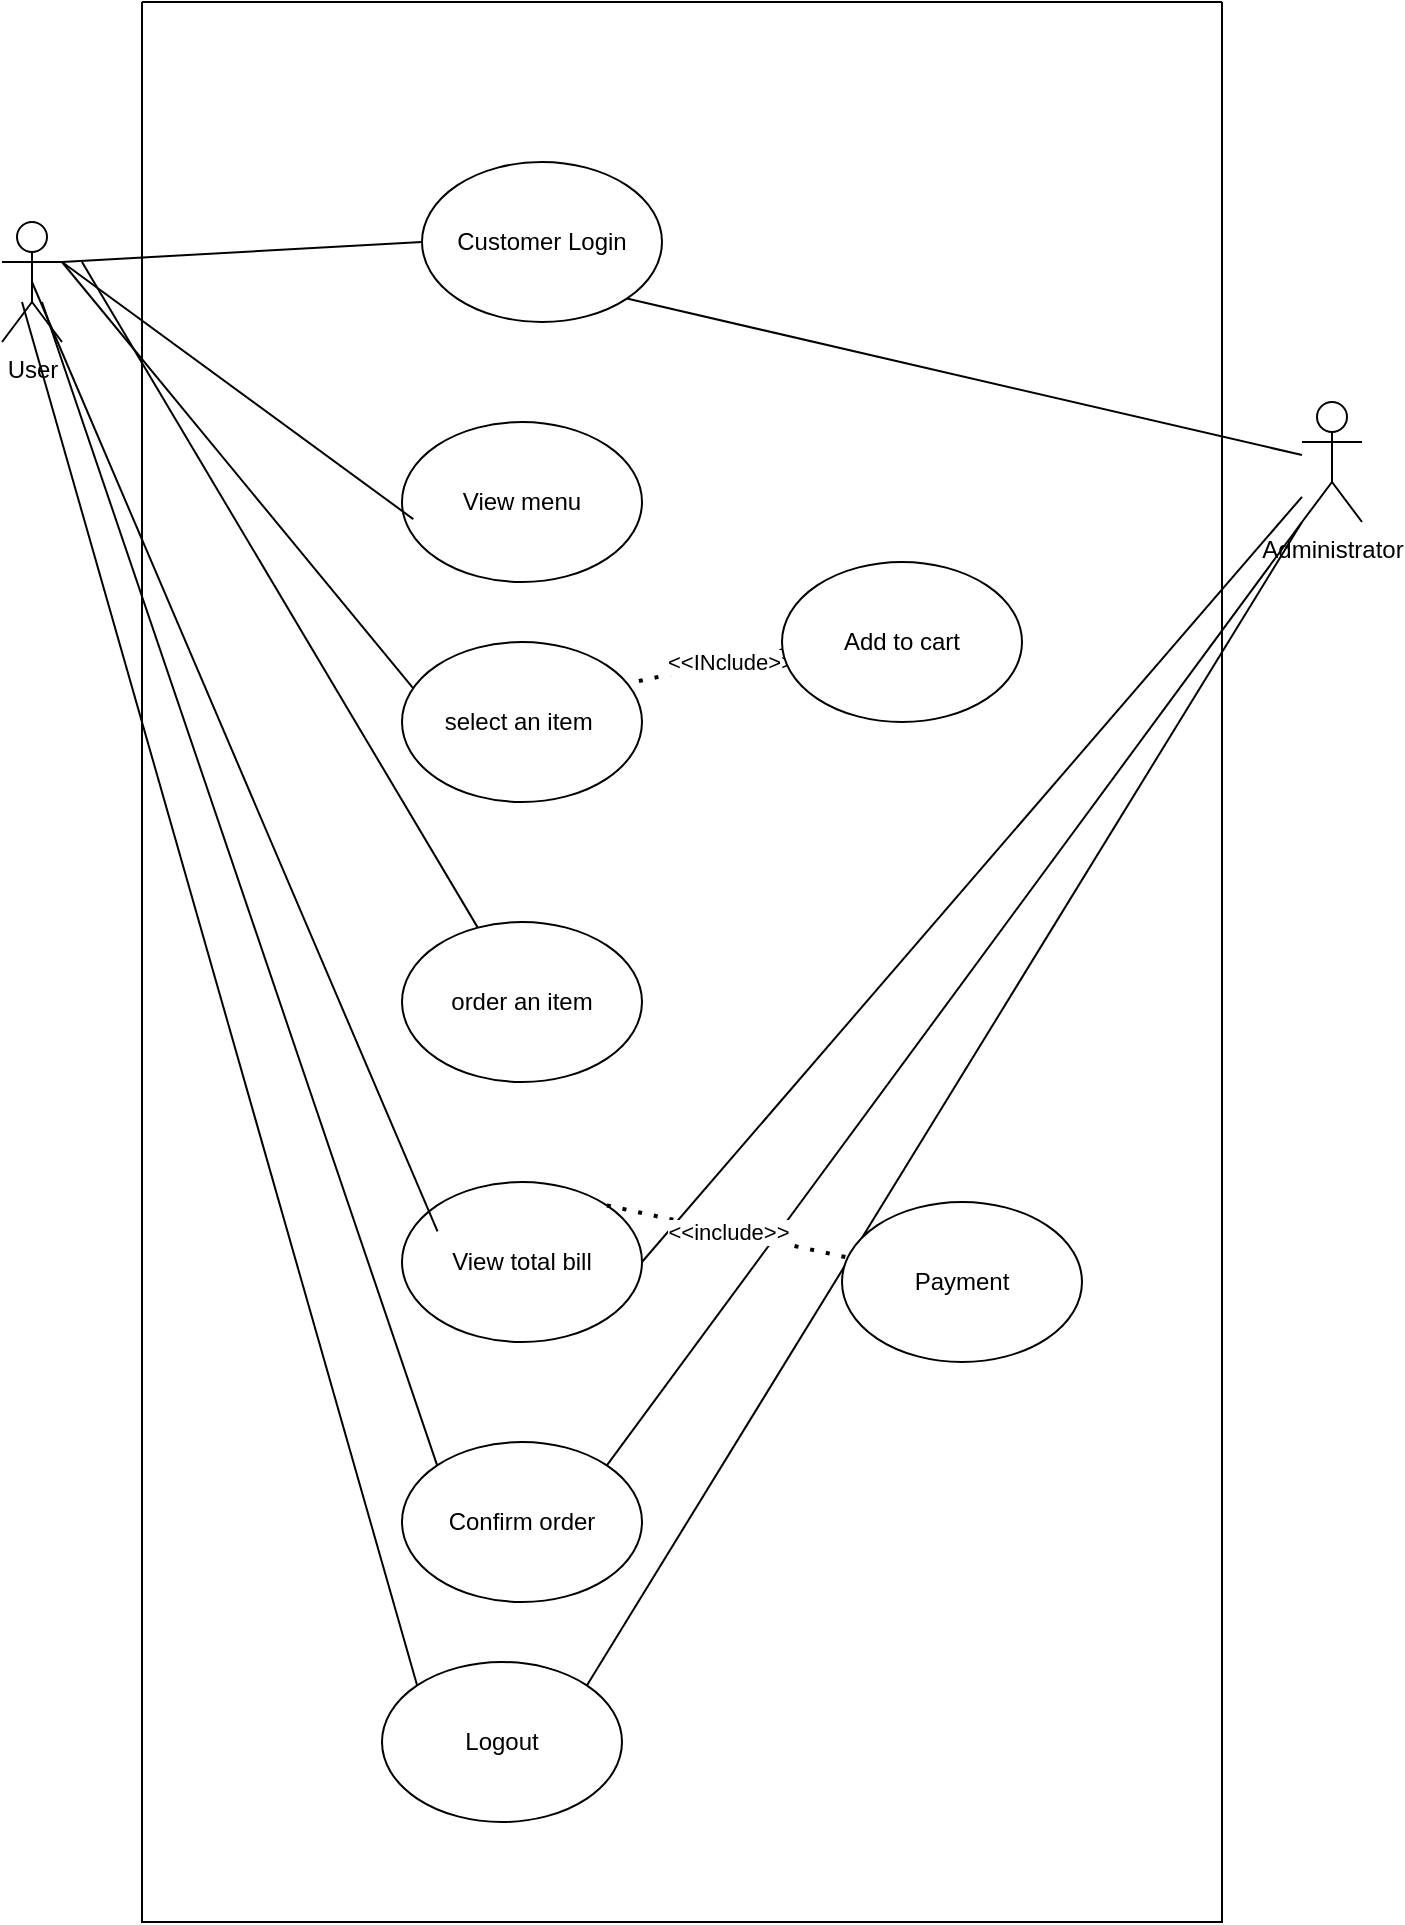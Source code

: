 <mxfile version="24.0.5" type="github">
  <diagram name="Page-1" id="XFQrvdhpyWj121ufmdYW">
    <mxGraphModel dx="1222" dy="1734" grid="1" gridSize="10" guides="1" tooltips="1" connect="1" arrows="1" fold="1" page="1" pageScale="1" pageWidth="850" pageHeight="1100" math="0" shadow="0">
      <root>
        <mxCell id="0" />
        <mxCell id="1" parent="0" />
        <mxCell id="DGpx0tukxm96CcmCUzdt-2" value="Administrator" style="shape=umlActor;verticalLabelPosition=bottom;verticalAlign=top;html=1;outlineConnect=0;" vertex="1" parent="1">
          <mxGeometry x="730" y="160" width="30" height="60" as="geometry" />
        </mxCell>
        <mxCell id="DGpx0tukxm96CcmCUzdt-6" value="User" style="shape=umlActor;verticalLabelPosition=bottom;verticalAlign=top;html=1;outlineConnect=0;" vertex="1" parent="1">
          <mxGeometry x="80" y="70" width="30" height="60" as="geometry" />
        </mxCell>
        <mxCell id="DGpx0tukxm96CcmCUzdt-7" value="order an item" style="ellipse;whiteSpace=wrap;html=1;" vertex="1" parent="1">
          <mxGeometry x="280" y="420" width="120" height="80" as="geometry" />
        </mxCell>
        <mxCell id="DGpx0tukxm96CcmCUzdt-8" value="select an item&amp;nbsp;" style="ellipse;whiteSpace=wrap;html=1;" vertex="1" parent="1">
          <mxGeometry x="280" y="280" width="120" height="80" as="geometry" />
        </mxCell>
        <mxCell id="DGpx0tukxm96CcmCUzdt-9" value="View menu" style="ellipse;whiteSpace=wrap;html=1;" vertex="1" parent="1">
          <mxGeometry x="280" y="170" width="120" height="80" as="geometry" />
        </mxCell>
        <mxCell id="DGpx0tukxm96CcmCUzdt-10" value="Customer Login" style="ellipse;whiteSpace=wrap;html=1;" vertex="1" parent="1">
          <mxGeometry x="290" y="40" width="120" height="80" as="geometry" />
        </mxCell>
        <mxCell id="DGpx0tukxm96CcmCUzdt-11" value="View total bill" style="ellipse;whiteSpace=wrap;html=1;" vertex="1" parent="1">
          <mxGeometry x="280" y="550" width="120" height="80" as="geometry" />
        </mxCell>
        <mxCell id="DGpx0tukxm96CcmCUzdt-12" value="Confirm order" style="ellipse;whiteSpace=wrap;html=1;" vertex="1" parent="1">
          <mxGeometry x="280" y="680" width="120" height="80" as="geometry" />
        </mxCell>
        <mxCell id="DGpx0tukxm96CcmCUzdt-13" value="Logout" style="ellipse;whiteSpace=wrap;html=1;" vertex="1" parent="1">
          <mxGeometry x="270" y="790" width="120" height="80" as="geometry" />
        </mxCell>
        <mxCell id="DGpx0tukxm96CcmCUzdt-14" value="" style="endArrow=none;html=1;rounded=0;entryX=0;entryY=0.5;entryDx=0;entryDy=0;exitX=1;exitY=0.333;exitDx=0;exitDy=0;exitPerimeter=0;" edge="1" parent="1" source="DGpx0tukxm96CcmCUzdt-6" target="DGpx0tukxm96CcmCUzdt-10">
          <mxGeometry width="50" height="50" relative="1" as="geometry">
            <mxPoint x="110" y="90" as="sourcePoint" />
            <mxPoint x="390" y="110" as="targetPoint" />
          </mxGeometry>
        </mxCell>
        <mxCell id="DGpx0tukxm96CcmCUzdt-15" value="" style="endArrow=none;html=1;rounded=0;entryX=0.047;entryY=0.607;entryDx=0;entryDy=0;entryPerimeter=0;exitX=1;exitY=0.333;exitDx=0;exitDy=0;exitPerimeter=0;" edge="1" parent="1" source="DGpx0tukxm96CcmCUzdt-6" target="DGpx0tukxm96CcmCUzdt-9">
          <mxGeometry width="50" height="50" relative="1" as="geometry">
            <mxPoint x="110" y="90" as="sourcePoint" />
            <mxPoint x="390" y="110" as="targetPoint" />
          </mxGeometry>
        </mxCell>
        <mxCell id="DGpx0tukxm96CcmCUzdt-16" value="" style="endArrow=none;html=1;rounded=0;entryX=0.047;entryY=0.29;entryDx=0;entryDy=0;entryPerimeter=0;" edge="1" parent="1" target="DGpx0tukxm96CcmCUzdt-8">
          <mxGeometry width="50" height="50" relative="1" as="geometry">
            <mxPoint x="110" y="90" as="sourcePoint" />
            <mxPoint x="390" y="110" as="targetPoint" />
          </mxGeometry>
        </mxCell>
        <mxCell id="DGpx0tukxm96CcmCUzdt-17" value="" style="endArrow=none;html=1;rounded=0;" edge="1" parent="1" target="DGpx0tukxm96CcmCUzdt-7">
          <mxGeometry width="50" height="50" relative="1" as="geometry">
            <mxPoint x="120" y="90" as="sourcePoint" />
            <mxPoint x="350" y="320" as="targetPoint" />
          </mxGeometry>
        </mxCell>
        <mxCell id="DGpx0tukxm96CcmCUzdt-18" value="" style="endArrow=none;html=1;rounded=0;exitX=0.5;exitY=0.5;exitDx=0;exitDy=0;exitPerimeter=0;entryX=0.148;entryY=0.308;entryDx=0;entryDy=0;entryPerimeter=0;" edge="1" parent="1" source="DGpx0tukxm96CcmCUzdt-6" target="DGpx0tukxm96CcmCUzdt-11">
          <mxGeometry width="50" height="50" relative="1" as="geometry">
            <mxPoint x="300" y="440" as="sourcePoint" />
            <mxPoint x="350" y="390" as="targetPoint" />
          </mxGeometry>
        </mxCell>
        <mxCell id="DGpx0tukxm96CcmCUzdt-19" value="" style="endArrow=none;html=1;rounded=0;entryX=0;entryY=0;entryDx=0;entryDy=0;" edge="1" parent="1" target="DGpx0tukxm96CcmCUzdt-12">
          <mxGeometry width="50" height="50" relative="1" as="geometry">
            <mxPoint x="100" y="110" as="sourcePoint" />
            <mxPoint x="350" y="460" as="targetPoint" />
          </mxGeometry>
        </mxCell>
        <mxCell id="DGpx0tukxm96CcmCUzdt-20" value="" style="endArrow=none;html=1;rounded=0;entryX=0;entryY=0;entryDx=0;entryDy=0;" edge="1" parent="1" target="DGpx0tukxm96CcmCUzdt-13">
          <mxGeometry width="50" height="50" relative="1" as="geometry">
            <mxPoint x="90" y="110" as="sourcePoint" />
            <mxPoint x="350" y="460" as="targetPoint" />
          </mxGeometry>
        </mxCell>
        <mxCell id="DGpx0tukxm96CcmCUzdt-21" value="" style="endArrow=none;html=1;rounded=0;exitX=1;exitY=1;exitDx=0;exitDy=0;" edge="1" parent="1" source="DGpx0tukxm96CcmCUzdt-10" target="DGpx0tukxm96CcmCUzdt-2">
          <mxGeometry width="50" height="50" relative="1" as="geometry">
            <mxPoint x="300" y="560" as="sourcePoint" />
            <mxPoint x="350" y="510" as="targetPoint" />
          </mxGeometry>
        </mxCell>
        <mxCell id="DGpx0tukxm96CcmCUzdt-22" value="" style="endArrow=none;html=1;rounded=0;exitX=1;exitY=0.5;exitDx=0;exitDy=0;" edge="1" parent="1" source="DGpx0tukxm96CcmCUzdt-11" target="DGpx0tukxm96CcmCUzdt-2">
          <mxGeometry width="50" height="50" relative="1" as="geometry">
            <mxPoint x="300" y="440" as="sourcePoint" />
            <mxPoint x="350" y="390" as="targetPoint" />
          </mxGeometry>
        </mxCell>
        <mxCell id="DGpx0tukxm96CcmCUzdt-23" value="" style="endArrow=none;html=1;rounded=0;entryX=0;entryY=1;entryDx=0;entryDy=0;entryPerimeter=0;exitX=1;exitY=0;exitDx=0;exitDy=0;" edge="1" parent="1" source="DGpx0tukxm96CcmCUzdt-12" target="DGpx0tukxm96CcmCUzdt-2">
          <mxGeometry width="50" height="50" relative="1" as="geometry">
            <mxPoint x="300" y="440" as="sourcePoint" />
            <mxPoint x="350" y="390" as="targetPoint" />
          </mxGeometry>
        </mxCell>
        <mxCell id="DGpx0tukxm96CcmCUzdt-24" value="" style="endArrow=none;html=1;rounded=0;entryX=0;entryY=1;entryDx=0;entryDy=0;entryPerimeter=0;exitX=1;exitY=0;exitDx=0;exitDy=0;" edge="1" parent="1" source="DGpx0tukxm96CcmCUzdt-13" target="DGpx0tukxm96CcmCUzdt-2">
          <mxGeometry width="50" height="50" relative="1" as="geometry">
            <mxPoint x="290" y="630" as="sourcePoint" />
            <mxPoint x="340" y="580" as="targetPoint" />
          </mxGeometry>
        </mxCell>
        <mxCell id="DGpx0tukxm96CcmCUzdt-25" value="&amp;lt;&amp;lt;INclude&amp;gt;&amp;gt;" style="endArrow=none;dashed=1;html=1;dashPattern=1 3;strokeWidth=2;rounded=0;exitX=0.987;exitY=0.244;exitDx=0;exitDy=0;exitPerimeter=0;" edge="1" parent="1" source="DGpx0tukxm96CcmCUzdt-8">
          <mxGeometry width="50" height="50" relative="1" as="geometry">
            <mxPoint x="440" y="350" as="sourcePoint" />
            <mxPoint x="490" y="280" as="targetPoint" />
          </mxGeometry>
        </mxCell>
        <mxCell id="DGpx0tukxm96CcmCUzdt-26" value="Add to cart" style="ellipse;whiteSpace=wrap;html=1;" vertex="1" parent="1">
          <mxGeometry x="470" y="240" width="120" height="80" as="geometry" />
        </mxCell>
        <mxCell id="DGpx0tukxm96CcmCUzdt-27" value="&amp;lt;&amp;lt;include&amp;gt;&amp;gt;" style="endArrow=none;dashed=1;html=1;dashPattern=1 3;strokeWidth=2;rounded=0;exitX=1;exitY=0;exitDx=0;exitDy=0;" edge="1" parent="1" source="DGpx0tukxm96CcmCUzdt-11" target="DGpx0tukxm96CcmCUzdt-28">
          <mxGeometry width="50" height="50" relative="1" as="geometry">
            <mxPoint x="410" y="600" as="sourcePoint" />
            <mxPoint x="530" y="590" as="targetPoint" />
          </mxGeometry>
        </mxCell>
        <mxCell id="DGpx0tukxm96CcmCUzdt-28" value="Payment" style="ellipse;whiteSpace=wrap;html=1;" vertex="1" parent="1">
          <mxGeometry x="500" y="560" width="120" height="80" as="geometry" />
        </mxCell>
        <mxCell id="DGpx0tukxm96CcmCUzdt-31" value="" style="swimlane;startSize=0;" vertex="1" parent="1">
          <mxGeometry x="150" y="-40" width="540" height="960" as="geometry" />
        </mxCell>
      </root>
    </mxGraphModel>
  </diagram>
</mxfile>
